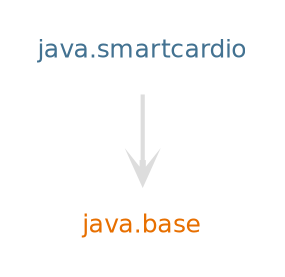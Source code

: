 digraph "java.smartcardio" {
  nodesep=.5;
  ranksep=0.600000;
  pencolor=transparent;
  node [shape=plaintext, fontcolor="#000000", fontname="DejaVuSans", fontsize=12, margin=".2,.2"];
  edge [penwidth=2, color="#999999", arrowhead=open, arrowsize=1];
  subgraph se {
  "java.base" [fontcolor="#e76f00", group=java];
  }
  subgraph jdk {
  "java.smartcardio" [fontcolor="#437291", group=jdk];
  }
  "java.smartcardio" -> "java.base" [color="#dddddd", weight=10];
}
